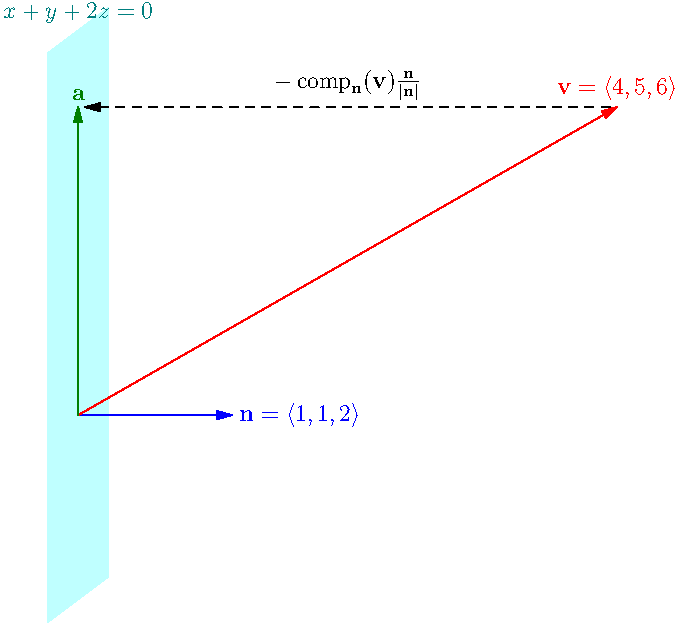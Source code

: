 size(12cm);
usepackage("amsmath");
fill((-0.4,-2.7)--(0.4,-2.1)--(0.4,5.3)--(-0.4,4.7)--cycle, palecyan);
label("$x+y+2z=0$", (0,5), dir(90), deepcyan);
draw((0,0)--(2,0), blue, EndArrow );

label("$\mathbf{n} = \langle 1,1,2 \rangle$", (2,0), dir(0), blue);
draw((0,0)--(7,4), red, EndArrow);
label("$\mathbf{v} = \langle 4,5,6 \rangle$", (7,4), dir(90), red);
draw((0,0)--(0,4), deepgreen, EndArrow);
label("$\mathbf{a}$", (0,4), dir(90), deepgreen);
draw((7,4)--(0,4), dashed, EndArrow, Margins);
label("$-\operatorname{comp}_{\mathbf{n}}(\mathbf{v}) \frac{\mathbf{n}}{|\mathbf{n}|}$", (3.5,4), dir(90));

